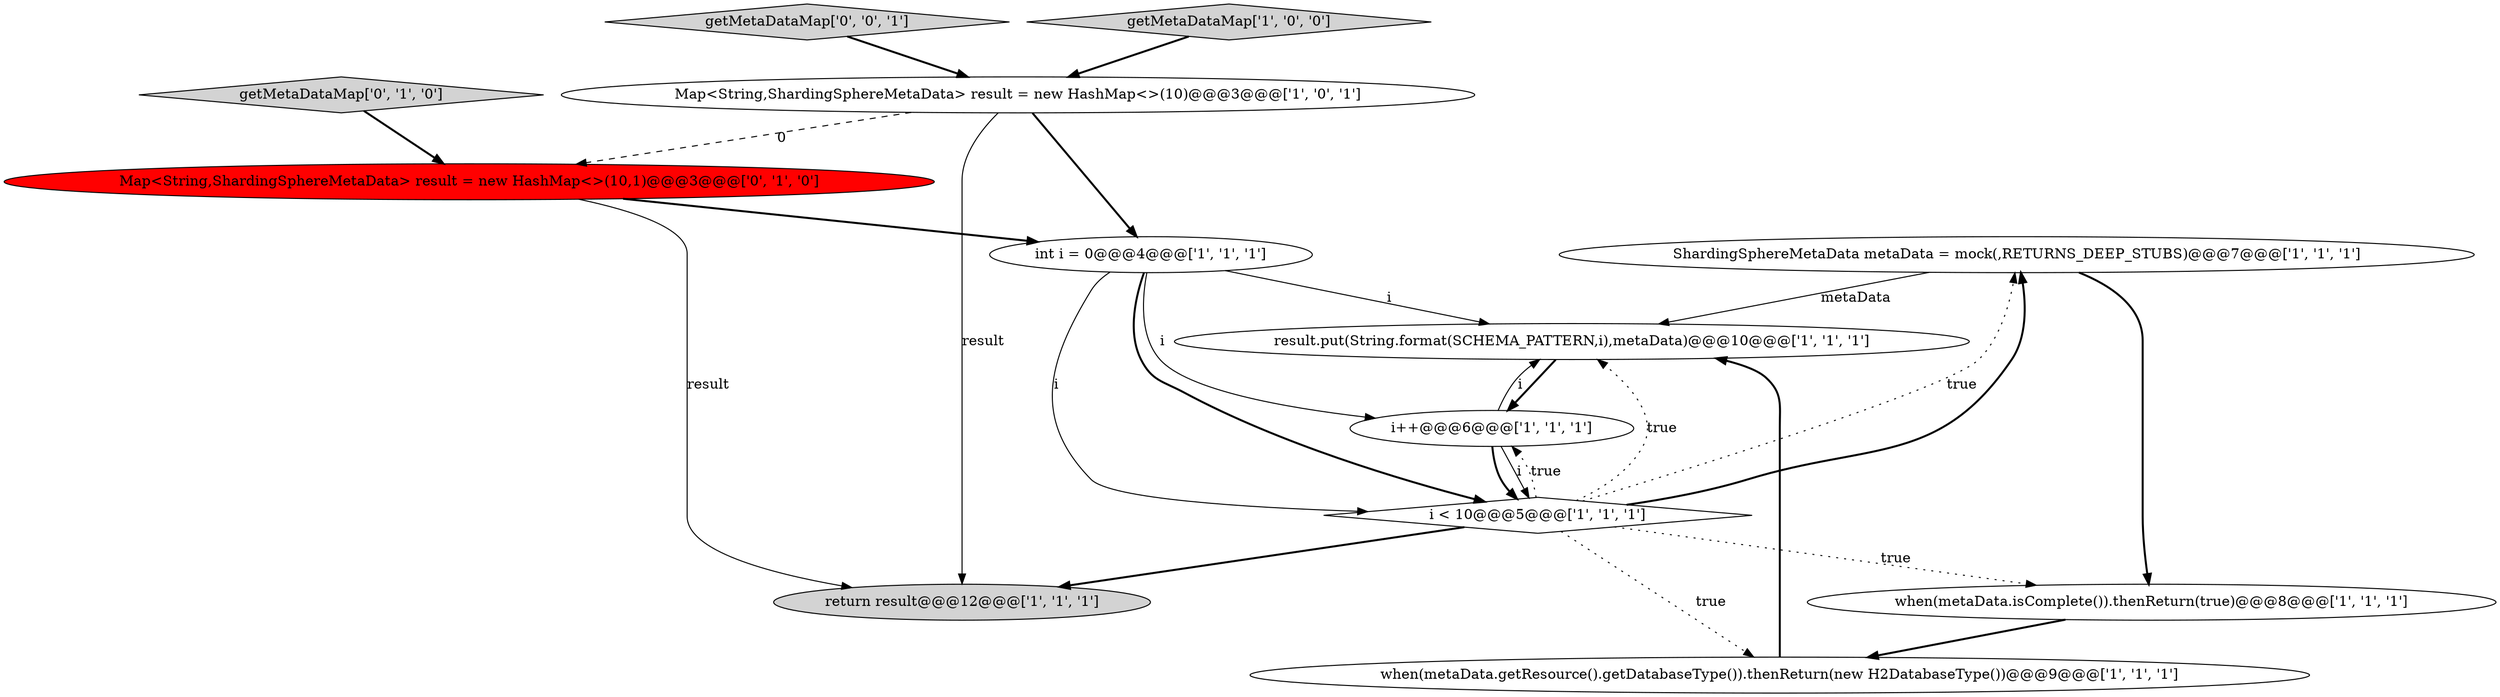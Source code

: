 digraph {
7 [style = filled, label = "ShardingSphereMetaData metaData = mock(,RETURNS_DEEP_STUBS)@@@7@@@['1', '1', '1']", fillcolor = white, shape = ellipse image = "AAA0AAABBB1BBB"];
5 [style = filled, label = "result.put(String.format(SCHEMA_PATTERN,i),metaData)@@@10@@@['1', '1', '1']", fillcolor = white, shape = ellipse image = "AAA0AAABBB1BBB"];
12 [style = filled, label = "getMetaDataMap['0', '0', '1']", fillcolor = lightgray, shape = diamond image = "AAA0AAABBB3BBB"];
11 [style = filled, label = "getMetaDataMap['0', '1', '0']", fillcolor = lightgray, shape = diamond image = "AAA0AAABBB2BBB"];
9 [style = filled, label = "int i = 0@@@4@@@['1', '1', '1']", fillcolor = white, shape = ellipse image = "AAA0AAABBB1BBB"];
3 [style = filled, label = "i++@@@6@@@['1', '1', '1']", fillcolor = white, shape = ellipse image = "AAA0AAABBB1BBB"];
0 [style = filled, label = "i < 10@@@5@@@['1', '1', '1']", fillcolor = white, shape = diamond image = "AAA0AAABBB1BBB"];
1 [style = filled, label = "return result@@@12@@@['1', '1', '1']", fillcolor = lightgray, shape = ellipse image = "AAA0AAABBB1BBB"];
10 [style = filled, label = "Map<String,ShardingSphereMetaData> result = new HashMap<>(10,1)@@@3@@@['0', '1', '0']", fillcolor = red, shape = ellipse image = "AAA1AAABBB2BBB"];
4 [style = filled, label = "getMetaDataMap['1', '0', '0']", fillcolor = lightgray, shape = diamond image = "AAA0AAABBB1BBB"];
2 [style = filled, label = "when(metaData.getResource().getDatabaseType()).thenReturn(new H2DatabaseType())@@@9@@@['1', '1', '1']", fillcolor = white, shape = ellipse image = "AAA0AAABBB1BBB"];
8 [style = filled, label = "Map<String,ShardingSphereMetaData> result = new HashMap<>(10)@@@3@@@['1', '0', '1']", fillcolor = white, shape = ellipse image = "AAA0AAABBB1BBB"];
6 [style = filled, label = "when(metaData.isComplete()).thenReturn(true)@@@8@@@['1', '1', '1']", fillcolor = white, shape = ellipse image = "AAA0AAABBB1BBB"];
9->0 [style = solid, label="i"];
5->3 [style = bold, label=""];
0->5 [style = dotted, label="true"];
8->10 [style = dashed, label="0"];
9->0 [style = bold, label=""];
3->5 [style = solid, label="i"];
9->5 [style = solid, label="i"];
0->6 [style = dotted, label="true"];
3->0 [style = bold, label=""];
0->7 [style = bold, label=""];
6->2 [style = bold, label=""];
3->0 [style = solid, label="i"];
8->1 [style = solid, label="result"];
7->5 [style = solid, label="metaData"];
11->10 [style = bold, label=""];
12->8 [style = bold, label=""];
0->1 [style = bold, label=""];
7->6 [style = bold, label=""];
8->9 [style = bold, label=""];
4->8 [style = bold, label=""];
10->9 [style = bold, label=""];
0->3 [style = dotted, label="true"];
0->7 [style = dotted, label="true"];
0->2 [style = dotted, label="true"];
10->1 [style = solid, label="result"];
9->3 [style = solid, label="i"];
2->5 [style = bold, label=""];
}
